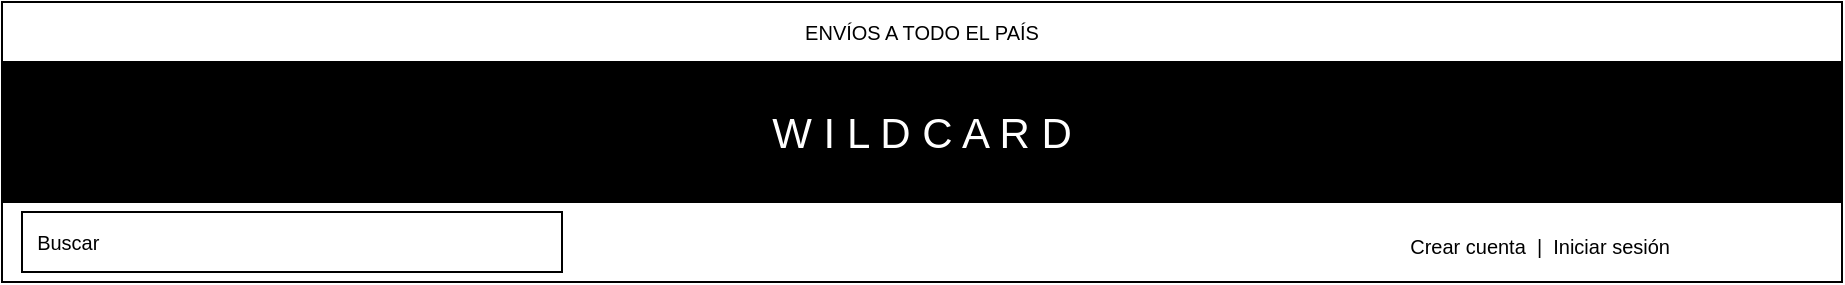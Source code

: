 <mxfile version="13.7.4" type="github">
  <diagram id="TFLiWeViwAiS0tccqEfQ" name="Page-1">
    <mxGraphModel dx="1038" dy="499" grid="1" gridSize="10" guides="1" tooltips="1" connect="1" arrows="1" fold="1" page="1" pageScale="1" pageWidth="850" pageHeight="1100" math="0" shadow="0">
      <root>
        <mxCell id="0" />
        <mxCell id="1" parent="0" />
        <mxCell id="0FYFMEODMGLwq3KR3_-t-1" value="&lt;font size=&quot;1&quot;&gt;ENVÍOS A TODO EL PAÍS&lt;/font&gt;" style="rounded=0;whiteSpace=wrap;html=1;" vertex="1" parent="1">
          <mxGeometry width="920" height="30" as="geometry" />
        </mxCell>
        <mxCell id="0FYFMEODMGLwq3KR3_-t-2" value="&lt;font color=&quot;#ffffff&quot;&gt;W I L D C A R D&lt;/font&gt;" style="rounded=0;whiteSpace=wrap;html=1;fillColor=#000000;fontSize=21;" vertex="1" parent="1">
          <mxGeometry y="30" width="920" height="70" as="geometry" />
        </mxCell>
        <mxCell id="0FYFMEODMGLwq3KR3_-t-6" value="&amp;nbsp; &amp;nbsp; &amp;nbsp; &amp;nbsp; &amp;nbsp; &amp;nbsp; &amp;nbsp; &amp;nbsp; &amp;nbsp; &amp;nbsp; &amp;nbsp; &amp;nbsp; &amp;nbsp; &amp;nbsp; &amp;nbsp; &amp;nbsp; &amp;nbsp; &amp;nbsp; &amp;nbsp; &amp;nbsp; &amp;nbsp; &amp;nbsp; &amp;nbsp; &amp;nbsp; &amp;nbsp; &amp;nbsp; &amp;nbsp; &amp;nbsp; &amp;nbsp; &amp;nbsp; &amp;nbsp; &amp;nbsp; &amp;nbsp; &amp;nbsp; &amp;nbsp; &amp;nbsp; &amp;nbsp; &amp;nbsp; &amp;nbsp; &amp;nbsp; &amp;nbsp; &amp;nbsp; &amp;nbsp; &amp;nbsp; &amp;nbsp; &amp;nbsp; &amp;nbsp; &amp;nbsp; &amp;nbsp; &amp;nbsp; &amp;nbsp; &amp;nbsp; &amp;nbsp; &amp;nbsp; &amp;nbsp; &amp;nbsp; &amp;nbsp; &amp;nbsp; &amp;nbsp; &amp;nbsp; &amp;nbsp; &amp;nbsp; &amp;nbsp; &amp;nbsp; &amp;nbsp; &amp;nbsp; &amp;nbsp;&lt;font size=&quot;1&quot;&gt;Crear cuenta&amp;nbsp; |&amp;nbsp; Iniciar sesión&amp;nbsp; &amp;nbsp; &amp;nbsp;&lt;/font&gt;" style="rounded=0;whiteSpace=wrap;html=1;fillColor=#FFFFFF;fontSize=19;align=left;" vertex="1" parent="1">
          <mxGeometry y="100" width="920" height="40" as="geometry" />
        </mxCell>
        <mxCell id="0FYFMEODMGLwq3KR3_-t-9" value="&amp;nbsp; &lt;span style=&quot;font-weight: normal&quot;&gt;Buscar&lt;/span&gt;" style="rounded=0;whiteSpace=wrap;html=1;fillColor=#FFFFFF;fontSize=10;align=left;fontStyle=1" vertex="1" parent="1">
          <mxGeometry x="10" y="105" width="270" height="30" as="geometry" />
        </mxCell>
      </root>
    </mxGraphModel>
  </diagram>
</mxfile>

